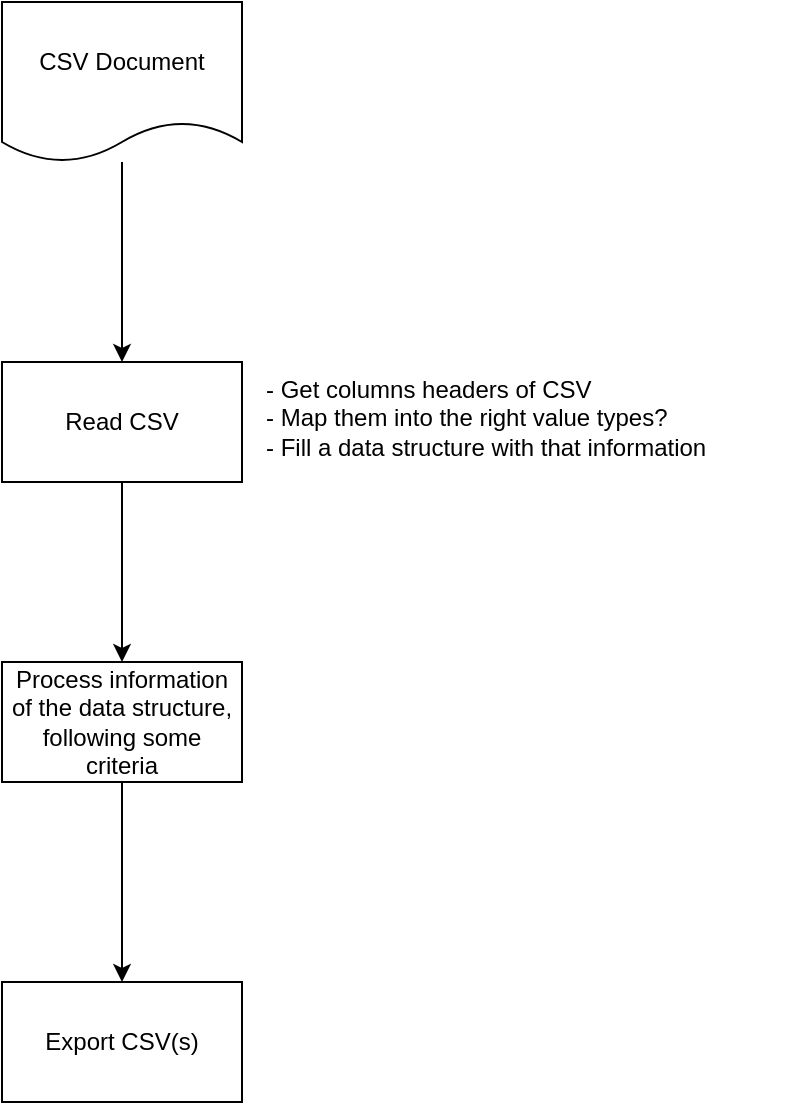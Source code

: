 <mxfile version="21.0.6" type="device"><diagram name="Page-1" id="Z5IWcNvrx8C96STDbuD3"><mxGraphModel dx="2074" dy="1124" grid="1" gridSize="10" guides="1" tooltips="1" connect="1" arrows="1" fold="1" page="1" pageScale="1" pageWidth="827" pageHeight="1169" math="0" shadow="0"><root><mxCell id="0"/><mxCell id="1" parent="0"/><mxCell id="5SBs7GGDhpXt-FIF2_mD-6" style="edgeStyle=orthogonalEdgeStyle;rounded=0;orthogonalLoop=1;jettySize=auto;html=1;exitX=0.5;exitY=1;exitDx=0;exitDy=0;entryX=0.5;entryY=0;entryDx=0;entryDy=0;" edge="1" parent="1" source="5SBs7GGDhpXt-FIF2_mD-1" target="5SBs7GGDhpXt-FIF2_mD-4"><mxGeometry relative="1" as="geometry"/></mxCell><mxCell id="5SBs7GGDhpXt-FIF2_mD-1" value="Read CSV" style="rounded=0;whiteSpace=wrap;html=1;" vertex="1" parent="1"><mxGeometry x="190" y="310" width="120" height="60" as="geometry"/></mxCell><mxCell id="5SBs7GGDhpXt-FIF2_mD-7" value="" style="edgeStyle=orthogonalEdgeStyle;rounded=0;orthogonalLoop=1;jettySize=auto;html=1;" edge="1" parent="1" source="5SBs7GGDhpXt-FIF2_mD-2" target="5SBs7GGDhpXt-FIF2_mD-1"><mxGeometry relative="1" as="geometry"/></mxCell><mxCell id="5SBs7GGDhpXt-FIF2_mD-2" value="CSV Document" style="shape=document;whiteSpace=wrap;html=1;boundedLbl=1;size=0.25;" vertex="1" parent="1"><mxGeometry x="190" y="130" width="120" height="80" as="geometry"/></mxCell><mxCell id="5SBs7GGDhpXt-FIF2_mD-3" value="- Get columns headers of CSV&lt;br&gt;- Map them into the right value types?&lt;br&gt;- Fill a data structure with that information" style="text;html=1;strokeColor=none;fillColor=none;align=left;verticalAlign=top;whiteSpace=wrap;rounded=0;" vertex="1" parent="1"><mxGeometry x="320" y="310" width="270" height="80" as="geometry"/></mxCell><mxCell id="5SBs7GGDhpXt-FIF2_mD-9" style="edgeStyle=orthogonalEdgeStyle;rounded=0;orthogonalLoop=1;jettySize=auto;html=1;exitX=0.5;exitY=1;exitDx=0;exitDy=0;entryX=0.5;entryY=0;entryDx=0;entryDy=0;" edge="1" parent="1" source="5SBs7GGDhpXt-FIF2_mD-4" target="5SBs7GGDhpXt-FIF2_mD-8"><mxGeometry relative="1" as="geometry"/></mxCell><mxCell id="5SBs7GGDhpXt-FIF2_mD-4" value="Process information of the data structure, following some criteria" style="rounded=0;whiteSpace=wrap;html=1;" vertex="1" parent="1"><mxGeometry x="190" y="460" width="120" height="60" as="geometry"/></mxCell><mxCell id="5SBs7GGDhpXt-FIF2_mD-8" value="Export CSV(s)" style="rounded=0;whiteSpace=wrap;html=1;" vertex="1" parent="1"><mxGeometry x="190" y="620" width="120" height="60" as="geometry"/></mxCell></root></mxGraphModel></diagram></mxfile>